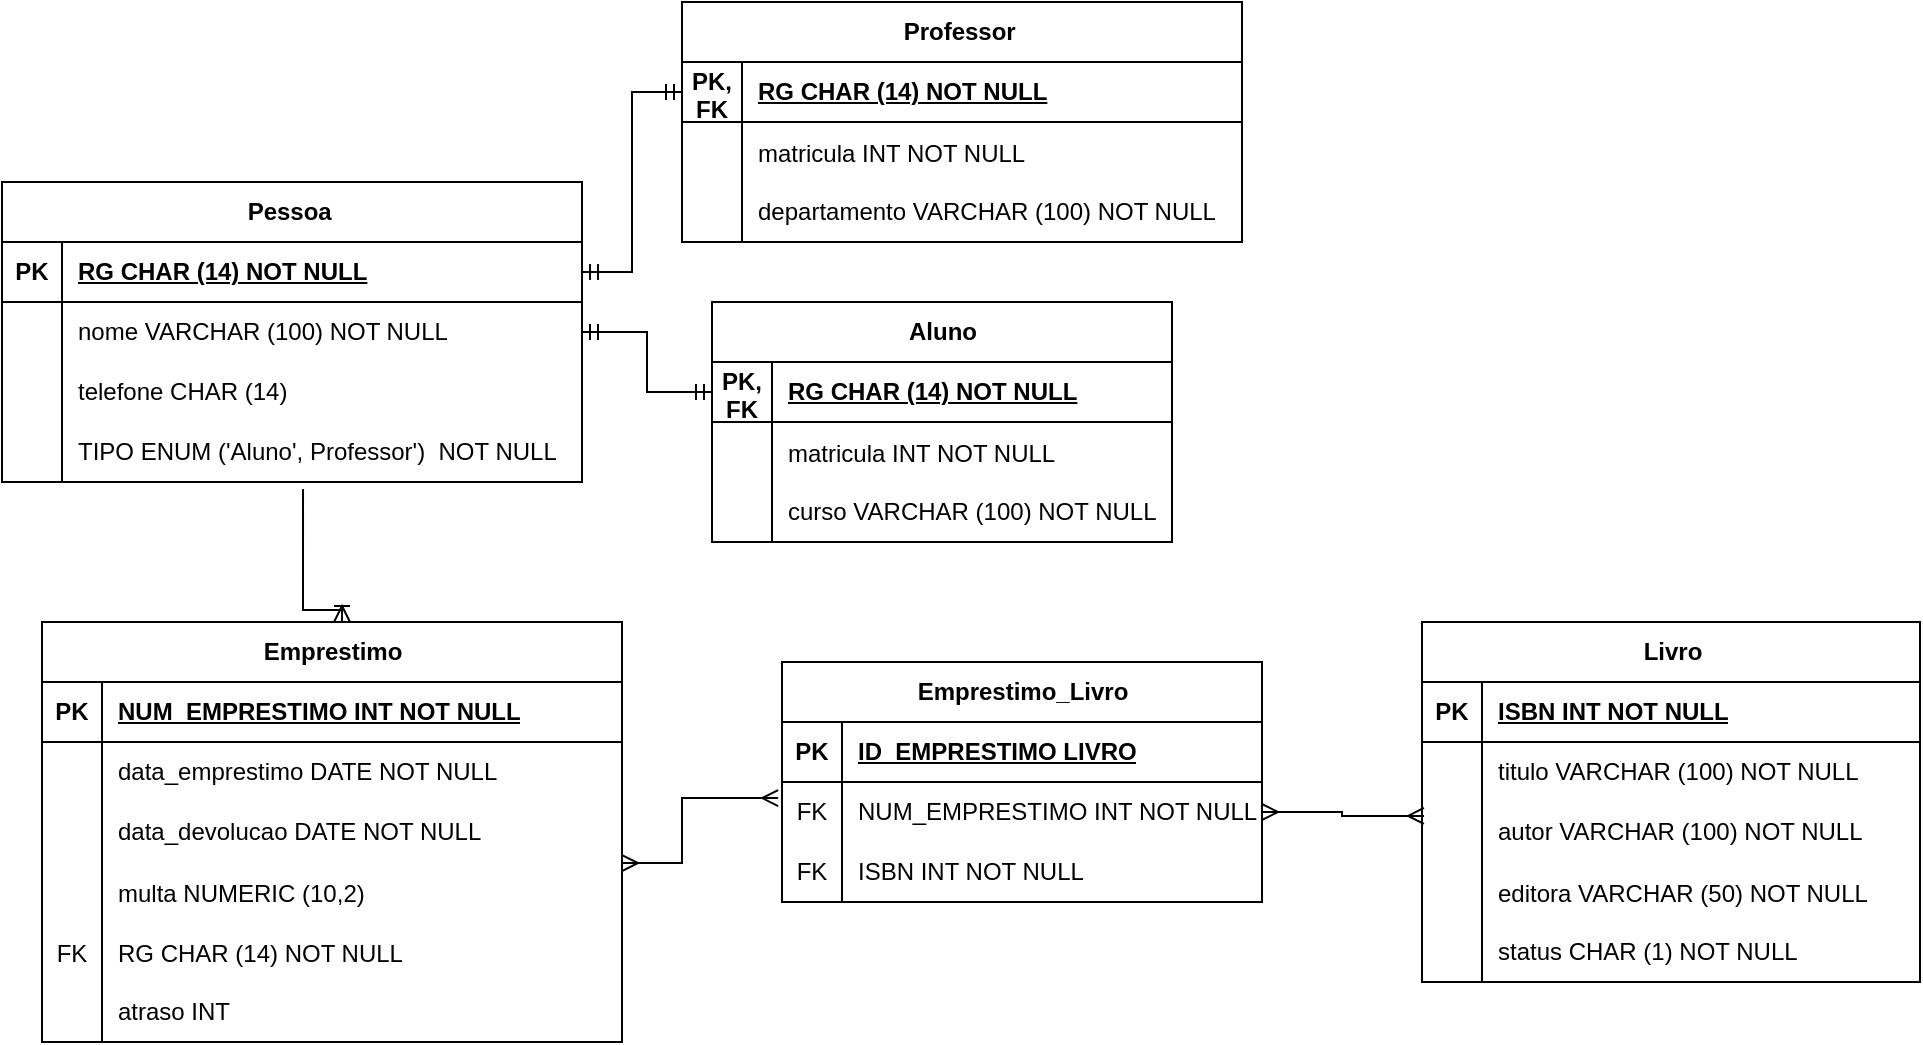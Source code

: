 <mxfile version="24.8.6">
  <diagram name="Página-1" id="VPwl-P8GIFrnqYpuES0P">
    <mxGraphModel dx="880" dy="1637" grid="1" gridSize="10" guides="1" tooltips="1" connect="1" arrows="1" fold="1" page="1" pageScale="1" pageWidth="827" pageHeight="1169" math="0" shadow="0">
      <root>
        <mxCell id="0" />
        <mxCell id="1" parent="0" />
        <mxCell id="wAEbkP4SQb0jNfC5Fs4B-1" value="Livro" style="shape=table;startSize=30;container=1;collapsible=1;childLayout=tableLayout;fixedRows=1;rowLines=0;fontStyle=1;align=center;resizeLast=1;html=1;" vertex="1" parent="1">
          <mxGeometry x="1000" y="-30" width="249" height="180" as="geometry" />
        </mxCell>
        <mxCell id="wAEbkP4SQb0jNfC5Fs4B-2" value="" style="shape=tableRow;horizontal=0;startSize=0;swimlaneHead=0;swimlaneBody=0;fillColor=none;collapsible=0;dropTarget=0;points=[[0,0.5],[1,0.5]];portConstraint=eastwest;top=0;left=0;right=0;bottom=1;" vertex="1" parent="wAEbkP4SQb0jNfC5Fs4B-1">
          <mxGeometry y="30" width="249" height="30" as="geometry" />
        </mxCell>
        <mxCell id="wAEbkP4SQb0jNfC5Fs4B-3" value="PK" style="shape=partialRectangle;connectable=0;fillColor=none;top=0;left=0;bottom=0;right=0;fontStyle=1;overflow=hidden;whiteSpace=wrap;html=1;" vertex="1" parent="wAEbkP4SQb0jNfC5Fs4B-2">
          <mxGeometry width="30" height="30" as="geometry">
            <mxRectangle width="30" height="30" as="alternateBounds" />
          </mxGeometry>
        </mxCell>
        <mxCell id="wAEbkP4SQb0jNfC5Fs4B-4" value="ISBN INT NOT NULL" style="shape=partialRectangle;connectable=0;fillColor=none;top=0;left=0;bottom=0;right=0;align=left;spacingLeft=6;fontStyle=5;overflow=hidden;whiteSpace=wrap;html=1;" vertex="1" parent="wAEbkP4SQb0jNfC5Fs4B-2">
          <mxGeometry x="30" width="219" height="30" as="geometry">
            <mxRectangle width="219" height="30" as="alternateBounds" />
          </mxGeometry>
        </mxCell>
        <mxCell id="wAEbkP4SQb0jNfC5Fs4B-5" value="" style="shape=tableRow;horizontal=0;startSize=0;swimlaneHead=0;swimlaneBody=0;fillColor=none;collapsible=0;dropTarget=0;points=[[0,0.5],[1,0.5]];portConstraint=eastwest;top=0;left=0;right=0;bottom=0;" vertex="1" parent="wAEbkP4SQb0jNfC5Fs4B-1">
          <mxGeometry y="60" width="249" height="30" as="geometry" />
        </mxCell>
        <mxCell id="wAEbkP4SQb0jNfC5Fs4B-6" value="" style="shape=partialRectangle;connectable=0;fillColor=none;top=0;left=0;bottom=0;right=0;editable=1;overflow=hidden;whiteSpace=wrap;html=1;" vertex="1" parent="wAEbkP4SQb0jNfC5Fs4B-5">
          <mxGeometry width="30" height="30" as="geometry">
            <mxRectangle width="30" height="30" as="alternateBounds" />
          </mxGeometry>
        </mxCell>
        <mxCell id="wAEbkP4SQb0jNfC5Fs4B-7" value="titulo VARCHAR (100) NOT NULL" style="shape=partialRectangle;connectable=0;fillColor=none;top=0;left=0;bottom=0;right=0;align=left;spacingLeft=6;overflow=hidden;whiteSpace=wrap;html=1;" vertex="1" parent="wAEbkP4SQb0jNfC5Fs4B-5">
          <mxGeometry x="30" width="219" height="30" as="geometry">
            <mxRectangle width="219" height="30" as="alternateBounds" />
          </mxGeometry>
        </mxCell>
        <mxCell id="wAEbkP4SQb0jNfC5Fs4B-8" value="" style="shape=tableRow;horizontal=0;startSize=0;swimlaneHead=0;swimlaneBody=0;fillColor=none;collapsible=0;dropTarget=0;points=[[0,0.5],[1,0.5]];portConstraint=eastwest;top=0;left=0;right=0;bottom=0;" vertex="1" parent="wAEbkP4SQb0jNfC5Fs4B-1">
          <mxGeometry y="90" width="249" height="30" as="geometry" />
        </mxCell>
        <mxCell id="wAEbkP4SQb0jNfC5Fs4B-9" value="" style="shape=partialRectangle;connectable=0;fillColor=none;top=0;left=0;bottom=0;right=0;editable=1;overflow=hidden;whiteSpace=wrap;html=1;" vertex="1" parent="wAEbkP4SQb0jNfC5Fs4B-8">
          <mxGeometry width="30" height="30" as="geometry">
            <mxRectangle width="30" height="30" as="alternateBounds" />
          </mxGeometry>
        </mxCell>
        <mxCell id="wAEbkP4SQb0jNfC5Fs4B-10" value="autor VARCHAR (100) NOT NULL" style="shape=partialRectangle;connectable=0;fillColor=none;top=0;left=0;bottom=0;right=0;align=left;spacingLeft=6;overflow=hidden;whiteSpace=wrap;html=1;" vertex="1" parent="wAEbkP4SQb0jNfC5Fs4B-8">
          <mxGeometry x="30" width="219" height="30" as="geometry">
            <mxRectangle width="219" height="30" as="alternateBounds" />
          </mxGeometry>
        </mxCell>
        <mxCell id="wAEbkP4SQb0jNfC5Fs4B-14" value="" style="shape=tableRow;horizontal=0;startSize=0;swimlaneHead=0;swimlaneBody=0;fillColor=none;collapsible=0;dropTarget=0;points=[[0,0.5],[1,0.5]];portConstraint=eastwest;top=0;left=0;right=0;bottom=0;" vertex="1" parent="wAEbkP4SQb0jNfC5Fs4B-1">
          <mxGeometry y="120" width="249" height="30" as="geometry" />
        </mxCell>
        <mxCell id="wAEbkP4SQb0jNfC5Fs4B-15" value="" style="shape=partialRectangle;connectable=0;fillColor=none;top=0;left=0;bottom=0;right=0;editable=1;overflow=hidden;" vertex="1" parent="wAEbkP4SQb0jNfC5Fs4B-14">
          <mxGeometry width="30" height="30" as="geometry">
            <mxRectangle width="30" height="30" as="alternateBounds" />
          </mxGeometry>
        </mxCell>
        <mxCell id="wAEbkP4SQb0jNfC5Fs4B-16" value="editora VARCHAR (50) NOT NULL" style="shape=partialRectangle;connectable=0;fillColor=none;top=0;left=0;bottom=0;right=0;align=left;spacingLeft=6;overflow=hidden;" vertex="1" parent="wAEbkP4SQb0jNfC5Fs4B-14">
          <mxGeometry x="30" width="219" height="30" as="geometry">
            <mxRectangle width="219" height="30" as="alternateBounds" />
          </mxGeometry>
        </mxCell>
        <mxCell id="wAEbkP4SQb0jNfC5Fs4B-11" value="" style="shape=tableRow;horizontal=0;startSize=0;swimlaneHead=0;swimlaneBody=0;fillColor=none;collapsible=0;dropTarget=0;points=[[0,0.5],[1,0.5]];portConstraint=eastwest;top=0;left=0;right=0;bottom=0;" vertex="1" parent="wAEbkP4SQb0jNfC5Fs4B-1">
          <mxGeometry y="150" width="249" height="30" as="geometry" />
        </mxCell>
        <mxCell id="wAEbkP4SQb0jNfC5Fs4B-12" value="" style="shape=partialRectangle;connectable=0;fillColor=none;top=0;left=0;bottom=0;right=0;editable=1;overflow=hidden;whiteSpace=wrap;html=1;" vertex="1" parent="wAEbkP4SQb0jNfC5Fs4B-11">
          <mxGeometry width="30" height="30" as="geometry">
            <mxRectangle width="30" height="30" as="alternateBounds" />
          </mxGeometry>
        </mxCell>
        <mxCell id="wAEbkP4SQb0jNfC5Fs4B-13" value="status CHAR (1) NOT NULL" style="shape=partialRectangle;connectable=0;fillColor=none;top=0;left=0;bottom=0;right=0;align=left;spacingLeft=6;overflow=hidden;whiteSpace=wrap;html=1;" vertex="1" parent="wAEbkP4SQb0jNfC5Fs4B-11">
          <mxGeometry x="30" width="219" height="30" as="geometry">
            <mxRectangle width="219" height="30" as="alternateBounds" />
          </mxGeometry>
        </mxCell>
        <mxCell id="wAEbkP4SQb0jNfC5Fs4B-17" value="Pessoa&amp;nbsp;" style="shape=table;startSize=30;container=1;collapsible=1;childLayout=tableLayout;fixedRows=1;rowLines=0;fontStyle=1;align=center;resizeLast=1;html=1;" vertex="1" parent="1">
          <mxGeometry x="290" y="-250" width="290" height="150" as="geometry" />
        </mxCell>
        <mxCell id="wAEbkP4SQb0jNfC5Fs4B-18" value="" style="shape=tableRow;horizontal=0;startSize=0;swimlaneHead=0;swimlaneBody=0;fillColor=none;collapsible=0;dropTarget=0;points=[[0,0.5],[1,0.5]];portConstraint=eastwest;top=0;left=0;right=0;bottom=1;" vertex="1" parent="wAEbkP4SQb0jNfC5Fs4B-17">
          <mxGeometry y="30" width="290" height="30" as="geometry" />
        </mxCell>
        <mxCell id="wAEbkP4SQb0jNfC5Fs4B-19" value="PK" style="shape=partialRectangle;connectable=0;fillColor=none;top=0;left=0;bottom=0;right=0;fontStyle=1;overflow=hidden;whiteSpace=wrap;html=1;" vertex="1" parent="wAEbkP4SQb0jNfC5Fs4B-18">
          <mxGeometry width="30" height="30" as="geometry">
            <mxRectangle width="30" height="30" as="alternateBounds" />
          </mxGeometry>
        </mxCell>
        <mxCell id="wAEbkP4SQb0jNfC5Fs4B-20" value="RG CHAR (14) NOT NULL" style="shape=partialRectangle;connectable=0;fillColor=none;top=0;left=0;bottom=0;right=0;align=left;spacingLeft=6;fontStyle=5;overflow=hidden;whiteSpace=wrap;html=1;" vertex="1" parent="wAEbkP4SQb0jNfC5Fs4B-18">
          <mxGeometry x="30" width="260" height="30" as="geometry">
            <mxRectangle width="260" height="30" as="alternateBounds" />
          </mxGeometry>
        </mxCell>
        <mxCell id="wAEbkP4SQb0jNfC5Fs4B-21" value="" style="shape=tableRow;horizontal=0;startSize=0;swimlaneHead=0;swimlaneBody=0;fillColor=none;collapsible=0;dropTarget=0;points=[[0,0.5],[1,0.5]];portConstraint=eastwest;top=0;left=0;right=0;bottom=0;" vertex="1" parent="wAEbkP4SQb0jNfC5Fs4B-17">
          <mxGeometry y="60" width="290" height="30" as="geometry" />
        </mxCell>
        <mxCell id="wAEbkP4SQb0jNfC5Fs4B-22" value="" style="shape=partialRectangle;connectable=0;fillColor=none;top=0;left=0;bottom=0;right=0;editable=1;overflow=hidden;whiteSpace=wrap;html=1;" vertex="1" parent="wAEbkP4SQb0jNfC5Fs4B-21">
          <mxGeometry width="30" height="30" as="geometry">
            <mxRectangle width="30" height="30" as="alternateBounds" />
          </mxGeometry>
        </mxCell>
        <mxCell id="wAEbkP4SQb0jNfC5Fs4B-23" value="nome VARCHAR (100) NOT NULL" style="shape=partialRectangle;connectable=0;fillColor=none;top=0;left=0;bottom=0;right=0;align=left;spacingLeft=6;overflow=hidden;whiteSpace=wrap;html=1;" vertex="1" parent="wAEbkP4SQb0jNfC5Fs4B-21">
          <mxGeometry x="30" width="260" height="30" as="geometry">
            <mxRectangle width="260" height="30" as="alternateBounds" />
          </mxGeometry>
        </mxCell>
        <mxCell id="wAEbkP4SQb0jNfC5Fs4B-24" value="" style="shape=tableRow;horizontal=0;startSize=0;swimlaneHead=0;swimlaneBody=0;fillColor=none;collapsible=0;dropTarget=0;points=[[0,0.5],[1,0.5]];portConstraint=eastwest;top=0;left=0;right=0;bottom=0;" vertex="1" parent="wAEbkP4SQb0jNfC5Fs4B-17">
          <mxGeometry y="90" width="290" height="30" as="geometry" />
        </mxCell>
        <mxCell id="wAEbkP4SQb0jNfC5Fs4B-25" value="" style="shape=partialRectangle;connectable=0;fillColor=none;top=0;left=0;bottom=0;right=0;editable=1;overflow=hidden;whiteSpace=wrap;html=1;" vertex="1" parent="wAEbkP4SQb0jNfC5Fs4B-24">
          <mxGeometry width="30" height="30" as="geometry">
            <mxRectangle width="30" height="30" as="alternateBounds" />
          </mxGeometry>
        </mxCell>
        <mxCell id="wAEbkP4SQb0jNfC5Fs4B-26" value="telefone CHAR (14)&amp;nbsp;" style="shape=partialRectangle;connectable=0;fillColor=none;top=0;left=0;bottom=0;right=0;align=left;spacingLeft=6;overflow=hidden;whiteSpace=wrap;html=1;" vertex="1" parent="wAEbkP4SQb0jNfC5Fs4B-24">
          <mxGeometry x="30" width="260" height="30" as="geometry">
            <mxRectangle width="260" height="30" as="alternateBounds" />
          </mxGeometry>
        </mxCell>
        <mxCell id="wAEbkP4SQb0jNfC5Fs4B-27" value="" style="shape=tableRow;horizontal=0;startSize=0;swimlaneHead=0;swimlaneBody=0;fillColor=none;collapsible=0;dropTarget=0;points=[[0,0.5],[1,0.5]];portConstraint=eastwest;top=0;left=0;right=0;bottom=0;" vertex="1" parent="wAEbkP4SQb0jNfC5Fs4B-17">
          <mxGeometry y="120" width="290" height="30" as="geometry" />
        </mxCell>
        <mxCell id="wAEbkP4SQb0jNfC5Fs4B-28" value="" style="shape=partialRectangle;connectable=0;fillColor=none;top=0;left=0;bottom=0;right=0;editable=1;overflow=hidden;whiteSpace=wrap;html=1;" vertex="1" parent="wAEbkP4SQb0jNfC5Fs4B-27">
          <mxGeometry width="30" height="30" as="geometry">
            <mxRectangle width="30" height="30" as="alternateBounds" />
          </mxGeometry>
        </mxCell>
        <mxCell id="wAEbkP4SQb0jNfC5Fs4B-29" value="TIPO ENUM (&#39;Aluno&#39;, Professor&#39;)&amp;nbsp; NOT NULL" style="shape=partialRectangle;connectable=0;fillColor=none;top=0;left=0;bottom=0;right=0;align=left;spacingLeft=6;overflow=hidden;whiteSpace=wrap;html=1;" vertex="1" parent="wAEbkP4SQb0jNfC5Fs4B-27">
          <mxGeometry x="30" width="260" height="30" as="geometry">
            <mxRectangle width="260" height="30" as="alternateBounds" />
          </mxGeometry>
        </mxCell>
        <mxCell id="wAEbkP4SQb0jNfC5Fs4B-30" value="Aluno" style="shape=table;startSize=30;container=1;collapsible=1;childLayout=tableLayout;fixedRows=1;rowLines=0;fontStyle=1;align=center;resizeLast=1;html=1;" vertex="1" parent="1">
          <mxGeometry x="645" y="-190" width="230" height="120" as="geometry" />
        </mxCell>
        <mxCell id="wAEbkP4SQb0jNfC5Fs4B-31" value="" style="shape=tableRow;horizontal=0;startSize=0;swimlaneHead=0;swimlaneBody=0;fillColor=none;collapsible=0;dropTarget=0;points=[[0,0.5],[1,0.5]];portConstraint=eastwest;top=0;left=0;right=0;bottom=1;" vertex="1" parent="wAEbkP4SQb0jNfC5Fs4B-30">
          <mxGeometry y="30" width="230" height="30" as="geometry" />
        </mxCell>
        <mxCell id="wAEbkP4SQb0jNfC5Fs4B-32" value="PK, FK" style="shape=partialRectangle;connectable=0;fillColor=none;top=0;left=0;bottom=0;right=0;fontStyle=1;overflow=hidden;whiteSpace=wrap;html=1;" vertex="1" parent="wAEbkP4SQb0jNfC5Fs4B-31">
          <mxGeometry width="30" height="30" as="geometry">
            <mxRectangle width="30" height="30" as="alternateBounds" />
          </mxGeometry>
        </mxCell>
        <mxCell id="wAEbkP4SQb0jNfC5Fs4B-33" value="RG CHAR (14) NOT NULL" style="shape=partialRectangle;connectable=0;fillColor=none;top=0;left=0;bottom=0;right=0;align=left;spacingLeft=6;fontStyle=5;overflow=hidden;whiteSpace=wrap;html=1;" vertex="1" parent="wAEbkP4SQb0jNfC5Fs4B-31">
          <mxGeometry x="30" width="200" height="30" as="geometry">
            <mxRectangle width="200" height="30" as="alternateBounds" />
          </mxGeometry>
        </mxCell>
        <mxCell id="wAEbkP4SQb0jNfC5Fs4B-130" value="" style="shape=tableRow;horizontal=0;startSize=0;swimlaneHead=0;swimlaneBody=0;fillColor=none;collapsible=0;dropTarget=0;points=[[0,0.5],[1,0.5]];portConstraint=eastwest;top=0;left=0;right=0;bottom=0;fontFamily=Helvetica;fontSize=12;fontColor=default;labelBackgroundColor=default;" vertex="1" parent="wAEbkP4SQb0jNfC5Fs4B-30">
          <mxGeometry y="60" width="230" height="30" as="geometry" />
        </mxCell>
        <mxCell id="wAEbkP4SQb0jNfC5Fs4B-131" value="" style="shape=partialRectangle;connectable=0;fillColor=none;top=0;left=0;bottom=0;right=0;editable=1;overflow=hidden;fontFamily=Helvetica;fontSize=12;fontColor=default;labelBackgroundColor=default;" vertex="1" parent="wAEbkP4SQb0jNfC5Fs4B-130">
          <mxGeometry width="30" height="30" as="geometry">
            <mxRectangle width="30" height="30" as="alternateBounds" />
          </mxGeometry>
        </mxCell>
        <mxCell id="wAEbkP4SQb0jNfC5Fs4B-132" value="matricula INT NOT NULL" style="shape=partialRectangle;connectable=0;fillColor=none;top=0;left=0;bottom=0;right=0;align=left;spacingLeft=6;overflow=hidden;fontFamily=Helvetica;fontSize=12;fontColor=default;labelBackgroundColor=default;" vertex="1" parent="wAEbkP4SQb0jNfC5Fs4B-130">
          <mxGeometry x="30" width="200" height="30" as="geometry">
            <mxRectangle width="200" height="30" as="alternateBounds" />
          </mxGeometry>
        </mxCell>
        <mxCell id="wAEbkP4SQb0jNfC5Fs4B-34" value="" style="shape=tableRow;horizontal=0;startSize=0;swimlaneHead=0;swimlaneBody=0;fillColor=none;collapsible=0;dropTarget=0;points=[[0,0.5],[1,0.5]];portConstraint=eastwest;top=0;left=0;right=0;bottom=0;" vertex="1" parent="wAEbkP4SQb0jNfC5Fs4B-30">
          <mxGeometry y="90" width="230" height="30" as="geometry" />
        </mxCell>
        <mxCell id="wAEbkP4SQb0jNfC5Fs4B-35" value="" style="shape=partialRectangle;connectable=0;fillColor=none;top=0;left=0;bottom=0;right=0;editable=1;overflow=hidden;whiteSpace=wrap;html=1;" vertex="1" parent="wAEbkP4SQb0jNfC5Fs4B-34">
          <mxGeometry width="30" height="30" as="geometry">
            <mxRectangle width="30" height="30" as="alternateBounds" />
          </mxGeometry>
        </mxCell>
        <mxCell id="wAEbkP4SQb0jNfC5Fs4B-36" value="curso VARCHAR (100) NOT NULL" style="shape=partialRectangle;connectable=0;fillColor=none;top=0;left=0;bottom=0;right=0;align=left;spacingLeft=6;overflow=hidden;whiteSpace=wrap;html=1;" vertex="1" parent="wAEbkP4SQb0jNfC5Fs4B-34">
          <mxGeometry x="30" width="200" height="30" as="geometry">
            <mxRectangle width="200" height="30" as="alternateBounds" />
          </mxGeometry>
        </mxCell>
        <mxCell id="wAEbkP4SQb0jNfC5Fs4B-43" value="Professor&amp;nbsp;" style="shape=table;startSize=30;container=1;collapsible=1;childLayout=tableLayout;fixedRows=1;rowLines=0;fontStyle=1;align=center;resizeLast=1;html=1;" vertex="1" parent="1">
          <mxGeometry x="630" y="-340" width="280" height="120" as="geometry" />
        </mxCell>
        <mxCell id="wAEbkP4SQb0jNfC5Fs4B-44" value="" style="shape=tableRow;horizontal=0;startSize=0;swimlaneHead=0;swimlaneBody=0;fillColor=none;collapsible=0;dropTarget=0;points=[[0,0.5],[1,0.5]];portConstraint=eastwest;top=0;left=0;right=0;bottom=1;" vertex="1" parent="wAEbkP4SQb0jNfC5Fs4B-43">
          <mxGeometry y="30" width="280" height="30" as="geometry" />
        </mxCell>
        <mxCell id="wAEbkP4SQb0jNfC5Fs4B-45" value="PK, FK" style="shape=partialRectangle;connectable=0;fillColor=none;top=0;left=0;bottom=0;right=0;fontStyle=1;overflow=hidden;whiteSpace=wrap;html=1;" vertex="1" parent="wAEbkP4SQb0jNfC5Fs4B-44">
          <mxGeometry width="30" height="30" as="geometry">
            <mxRectangle width="30" height="30" as="alternateBounds" />
          </mxGeometry>
        </mxCell>
        <mxCell id="wAEbkP4SQb0jNfC5Fs4B-46" value="RG CHAR (14) NOT NULL" style="shape=partialRectangle;connectable=0;fillColor=none;top=0;left=0;bottom=0;right=0;align=left;spacingLeft=6;fontStyle=5;overflow=hidden;whiteSpace=wrap;html=1;" vertex="1" parent="wAEbkP4SQb0jNfC5Fs4B-44">
          <mxGeometry x="30" width="250" height="30" as="geometry">
            <mxRectangle width="250" height="30" as="alternateBounds" />
          </mxGeometry>
        </mxCell>
        <mxCell id="wAEbkP4SQb0jNfC5Fs4B-127" value="" style="shape=tableRow;horizontal=0;startSize=0;swimlaneHead=0;swimlaneBody=0;fillColor=none;collapsible=0;dropTarget=0;points=[[0,0.5],[1,0.5]];portConstraint=eastwest;top=0;left=0;right=0;bottom=0;fontFamily=Helvetica;fontSize=12;fontColor=default;labelBackgroundColor=default;" vertex="1" parent="wAEbkP4SQb0jNfC5Fs4B-43">
          <mxGeometry y="60" width="280" height="30" as="geometry" />
        </mxCell>
        <mxCell id="wAEbkP4SQb0jNfC5Fs4B-128" value="" style="shape=partialRectangle;connectable=0;fillColor=none;top=0;left=0;bottom=0;right=0;editable=1;overflow=hidden;fontFamily=Helvetica;fontSize=12;fontColor=default;labelBackgroundColor=default;" vertex="1" parent="wAEbkP4SQb0jNfC5Fs4B-127">
          <mxGeometry width="30" height="30" as="geometry">
            <mxRectangle width="30" height="30" as="alternateBounds" />
          </mxGeometry>
        </mxCell>
        <mxCell id="wAEbkP4SQb0jNfC5Fs4B-129" value="matricula INT NOT NULL" style="shape=partialRectangle;connectable=0;fillColor=none;top=0;left=0;bottom=0;right=0;align=left;spacingLeft=6;overflow=hidden;fontFamily=Helvetica;fontSize=12;fontColor=default;labelBackgroundColor=default;" vertex="1" parent="wAEbkP4SQb0jNfC5Fs4B-127">
          <mxGeometry x="30" width="250" height="30" as="geometry">
            <mxRectangle width="250" height="30" as="alternateBounds" />
          </mxGeometry>
        </mxCell>
        <mxCell id="wAEbkP4SQb0jNfC5Fs4B-47" value="" style="shape=tableRow;horizontal=0;startSize=0;swimlaneHead=0;swimlaneBody=0;fillColor=none;collapsible=0;dropTarget=0;points=[[0,0.5],[1,0.5]];portConstraint=eastwest;top=0;left=0;right=0;bottom=0;" vertex="1" parent="wAEbkP4SQb0jNfC5Fs4B-43">
          <mxGeometry y="90" width="280" height="30" as="geometry" />
        </mxCell>
        <mxCell id="wAEbkP4SQb0jNfC5Fs4B-48" value="" style="shape=partialRectangle;connectable=0;fillColor=none;top=0;left=0;bottom=0;right=0;editable=1;overflow=hidden;whiteSpace=wrap;html=1;" vertex="1" parent="wAEbkP4SQb0jNfC5Fs4B-47">
          <mxGeometry width="30" height="30" as="geometry">
            <mxRectangle width="30" height="30" as="alternateBounds" />
          </mxGeometry>
        </mxCell>
        <mxCell id="wAEbkP4SQb0jNfC5Fs4B-49" value="departamento VARCHAR (100) NOT NULL" style="shape=partialRectangle;connectable=0;fillColor=none;top=0;left=0;bottom=0;right=0;align=left;spacingLeft=6;overflow=hidden;whiteSpace=wrap;html=1;" vertex="1" parent="wAEbkP4SQb0jNfC5Fs4B-47">
          <mxGeometry x="30" width="250" height="30" as="geometry">
            <mxRectangle width="250" height="30" as="alternateBounds" />
          </mxGeometry>
        </mxCell>
        <mxCell id="wAEbkP4SQb0jNfC5Fs4B-75" value="Emprestimo" style="shape=table;startSize=30;container=1;collapsible=1;childLayout=tableLayout;fixedRows=1;rowLines=0;fontStyle=1;align=center;resizeLast=1;html=1;" vertex="1" parent="1">
          <mxGeometry x="310" y="-30" width="290" height="210" as="geometry" />
        </mxCell>
        <mxCell id="wAEbkP4SQb0jNfC5Fs4B-76" value="" style="shape=tableRow;horizontal=0;startSize=0;swimlaneHead=0;swimlaneBody=0;fillColor=none;collapsible=0;dropTarget=0;points=[[0,0.5],[1,0.5]];portConstraint=eastwest;top=0;left=0;right=0;bottom=1;" vertex="1" parent="wAEbkP4SQb0jNfC5Fs4B-75">
          <mxGeometry y="30" width="290" height="30" as="geometry" />
        </mxCell>
        <mxCell id="wAEbkP4SQb0jNfC5Fs4B-77" value="PK" style="shape=partialRectangle;connectable=0;fillColor=none;top=0;left=0;bottom=0;right=0;fontStyle=1;overflow=hidden;whiteSpace=wrap;html=1;" vertex="1" parent="wAEbkP4SQb0jNfC5Fs4B-76">
          <mxGeometry width="30" height="30" as="geometry">
            <mxRectangle width="30" height="30" as="alternateBounds" />
          </mxGeometry>
        </mxCell>
        <mxCell id="wAEbkP4SQb0jNfC5Fs4B-78" value="NUM_EMPRESTIMO INT NOT NULL" style="shape=partialRectangle;connectable=0;fillColor=none;top=0;left=0;bottom=0;right=0;align=left;spacingLeft=6;fontStyle=5;overflow=hidden;whiteSpace=wrap;html=1;" vertex="1" parent="wAEbkP4SQb0jNfC5Fs4B-76">
          <mxGeometry x="30" width="260" height="30" as="geometry">
            <mxRectangle width="260" height="30" as="alternateBounds" />
          </mxGeometry>
        </mxCell>
        <mxCell id="wAEbkP4SQb0jNfC5Fs4B-79" value="" style="shape=tableRow;horizontal=0;startSize=0;swimlaneHead=0;swimlaneBody=0;fillColor=none;collapsible=0;dropTarget=0;points=[[0,0.5],[1,0.5]];portConstraint=eastwest;top=0;left=0;right=0;bottom=0;" vertex="1" parent="wAEbkP4SQb0jNfC5Fs4B-75">
          <mxGeometry y="60" width="290" height="30" as="geometry" />
        </mxCell>
        <mxCell id="wAEbkP4SQb0jNfC5Fs4B-80" value="" style="shape=partialRectangle;connectable=0;fillColor=none;top=0;left=0;bottom=0;right=0;editable=1;overflow=hidden;whiteSpace=wrap;html=1;" vertex="1" parent="wAEbkP4SQb0jNfC5Fs4B-79">
          <mxGeometry width="30" height="30" as="geometry">
            <mxRectangle width="30" height="30" as="alternateBounds" />
          </mxGeometry>
        </mxCell>
        <mxCell id="wAEbkP4SQb0jNfC5Fs4B-81" value="data_emprestimo DATE NOT NULL&lt;span style=&quot;white-space: pre;&quot;&gt;&#x9;&lt;/span&gt;" style="shape=partialRectangle;connectable=0;fillColor=none;top=0;left=0;bottom=0;right=0;align=left;spacingLeft=6;overflow=hidden;whiteSpace=wrap;html=1;" vertex="1" parent="wAEbkP4SQb0jNfC5Fs4B-79">
          <mxGeometry x="30" width="260" height="30" as="geometry">
            <mxRectangle width="260" height="30" as="alternateBounds" />
          </mxGeometry>
        </mxCell>
        <mxCell id="wAEbkP4SQb0jNfC5Fs4B-82" value="" style="shape=tableRow;horizontal=0;startSize=0;swimlaneHead=0;swimlaneBody=0;fillColor=none;collapsible=0;dropTarget=0;points=[[0,0.5],[1,0.5]];portConstraint=eastwest;top=0;left=0;right=0;bottom=0;" vertex="1" parent="wAEbkP4SQb0jNfC5Fs4B-75">
          <mxGeometry y="90" width="290" height="30" as="geometry" />
        </mxCell>
        <mxCell id="wAEbkP4SQb0jNfC5Fs4B-83" value="" style="shape=partialRectangle;connectable=0;fillColor=none;top=0;left=0;bottom=0;right=0;editable=1;overflow=hidden;whiteSpace=wrap;html=1;" vertex="1" parent="wAEbkP4SQb0jNfC5Fs4B-82">
          <mxGeometry width="30" height="30" as="geometry">
            <mxRectangle width="30" height="30" as="alternateBounds" />
          </mxGeometry>
        </mxCell>
        <mxCell id="wAEbkP4SQb0jNfC5Fs4B-84" value="data_devolucao DATE NOT NULL" style="shape=partialRectangle;connectable=0;fillColor=none;top=0;left=0;bottom=0;right=0;align=left;spacingLeft=6;overflow=hidden;whiteSpace=wrap;html=1;" vertex="1" parent="wAEbkP4SQb0jNfC5Fs4B-82">
          <mxGeometry x="30" width="260" height="30" as="geometry">
            <mxRectangle width="260" height="30" as="alternateBounds" />
          </mxGeometry>
        </mxCell>
        <mxCell id="wAEbkP4SQb0jNfC5Fs4B-85" value="" style="shape=tableRow;horizontal=0;startSize=0;swimlaneHead=0;swimlaneBody=0;fillColor=none;collapsible=0;dropTarget=0;points=[[0,0.5],[1,0.5]];portConstraint=eastwest;top=0;left=0;right=0;bottom=0;" vertex="1" parent="wAEbkP4SQb0jNfC5Fs4B-75">
          <mxGeometry y="120" width="290" height="30" as="geometry" />
        </mxCell>
        <mxCell id="wAEbkP4SQb0jNfC5Fs4B-86" value="" style="shape=partialRectangle;connectable=0;fillColor=none;top=0;left=0;bottom=0;right=0;editable=1;overflow=hidden;" vertex="1" parent="wAEbkP4SQb0jNfC5Fs4B-85">
          <mxGeometry width="30" height="30" as="geometry">
            <mxRectangle width="30" height="30" as="alternateBounds" />
          </mxGeometry>
        </mxCell>
        <mxCell id="wAEbkP4SQb0jNfC5Fs4B-87" value="multa NUMERIC (10,2)" style="shape=partialRectangle;connectable=0;fillColor=none;top=0;left=0;bottom=0;right=0;align=left;spacingLeft=6;overflow=hidden;" vertex="1" parent="wAEbkP4SQb0jNfC5Fs4B-85">
          <mxGeometry x="30" width="260" height="30" as="geometry">
            <mxRectangle width="260" height="30" as="alternateBounds" />
          </mxGeometry>
        </mxCell>
        <mxCell id="wAEbkP4SQb0jNfC5Fs4B-88" value="" style="shape=tableRow;horizontal=0;startSize=0;swimlaneHead=0;swimlaneBody=0;fillColor=none;collapsible=0;dropTarget=0;points=[[0,0.5],[1,0.5]];portConstraint=eastwest;top=0;left=0;right=0;bottom=0;" vertex="1" parent="wAEbkP4SQb0jNfC5Fs4B-75">
          <mxGeometry y="150" width="290" height="30" as="geometry" />
        </mxCell>
        <mxCell id="wAEbkP4SQb0jNfC5Fs4B-89" value="FK" style="shape=partialRectangle;connectable=0;fillColor=none;top=0;left=0;bottom=0;right=0;editable=1;overflow=hidden;" vertex="1" parent="wAEbkP4SQb0jNfC5Fs4B-88">
          <mxGeometry width="30" height="30" as="geometry">
            <mxRectangle width="30" height="30" as="alternateBounds" />
          </mxGeometry>
        </mxCell>
        <mxCell id="wAEbkP4SQb0jNfC5Fs4B-90" value="RG CHAR (14) NOT NULL" style="shape=partialRectangle;connectable=0;fillColor=none;top=0;left=0;bottom=0;right=0;align=left;spacingLeft=6;overflow=hidden;" vertex="1" parent="wAEbkP4SQb0jNfC5Fs4B-88">
          <mxGeometry x="30" width="260" height="30" as="geometry">
            <mxRectangle width="260" height="30" as="alternateBounds" />
          </mxGeometry>
        </mxCell>
        <mxCell id="wAEbkP4SQb0jNfC5Fs4B-91" value="" style="shape=tableRow;horizontal=0;startSize=0;swimlaneHead=0;swimlaneBody=0;fillColor=none;collapsible=0;dropTarget=0;points=[[0,0.5],[1,0.5]];portConstraint=eastwest;top=0;left=0;right=0;bottom=0;" vertex="1" parent="wAEbkP4SQb0jNfC5Fs4B-75">
          <mxGeometry y="180" width="290" height="30" as="geometry" />
        </mxCell>
        <mxCell id="wAEbkP4SQb0jNfC5Fs4B-92" value="" style="shape=partialRectangle;connectable=0;fillColor=none;top=0;left=0;bottom=0;right=0;editable=1;overflow=hidden;whiteSpace=wrap;html=1;" vertex="1" parent="wAEbkP4SQb0jNfC5Fs4B-91">
          <mxGeometry width="30" height="30" as="geometry">
            <mxRectangle width="30" height="30" as="alternateBounds" />
          </mxGeometry>
        </mxCell>
        <mxCell id="wAEbkP4SQb0jNfC5Fs4B-93" value="atraso INT" style="shape=partialRectangle;connectable=0;fillColor=none;top=0;left=0;bottom=0;right=0;align=left;spacingLeft=6;overflow=hidden;whiteSpace=wrap;html=1;" vertex="1" parent="wAEbkP4SQb0jNfC5Fs4B-91">
          <mxGeometry x="30" width="260" height="30" as="geometry">
            <mxRectangle width="260" height="30" as="alternateBounds" />
          </mxGeometry>
        </mxCell>
        <mxCell id="wAEbkP4SQb0jNfC5Fs4B-107" value="Emprestimo_Livro" style="shape=table;startSize=30;container=1;collapsible=1;childLayout=tableLayout;fixedRows=1;rowLines=0;fontStyle=1;align=center;resizeLast=1;html=1;" vertex="1" parent="1">
          <mxGeometry x="680" y="-10" width="240" height="120" as="geometry" />
        </mxCell>
        <mxCell id="wAEbkP4SQb0jNfC5Fs4B-108" value="" style="shape=tableRow;horizontal=0;startSize=0;swimlaneHead=0;swimlaneBody=0;fillColor=none;collapsible=0;dropTarget=0;points=[[0,0.5],[1,0.5]];portConstraint=eastwest;top=0;left=0;right=0;bottom=1;" vertex="1" parent="wAEbkP4SQb0jNfC5Fs4B-107">
          <mxGeometry y="30" width="240" height="30" as="geometry" />
        </mxCell>
        <mxCell id="wAEbkP4SQb0jNfC5Fs4B-109" value="PK" style="shape=partialRectangle;connectable=0;fillColor=none;top=0;left=0;bottom=0;right=0;fontStyle=1;overflow=hidden;whiteSpace=wrap;html=1;" vertex="1" parent="wAEbkP4SQb0jNfC5Fs4B-108">
          <mxGeometry width="30" height="30" as="geometry">
            <mxRectangle width="30" height="30" as="alternateBounds" />
          </mxGeometry>
        </mxCell>
        <mxCell id="wAEbkP4SQb0jNfC5Fs4B-110" value="ID_EMPRESTIMO LIVRO" style="shape=partialRectangle;connectable=0;fillColor=none;top=0;left=0;bottom=0;right=0;align=left;spacingLeft=6;fontStyle=5;overflow=hidden;whiteSpace=wrap;html=1;" vertex="1" parent="wAEbkP4SQb0jNfC5Fs4B-108">
          <mxGeometry x="30" width="210" height="30" as="geometry">
            <mxRectangle width="210" height="30" as="alternateBounds" />
          </mxGeometry>
        </mxCell>
        <mxCell id="wAEbkP4SQb0jNfC5Fs4B-111" value="" style="shape=tableRow;horizontal=0;startSize=0;swimlaneHead=0;swimlaneBody=0;fillColor=none;collapsible=0;dropTarget=0;points=[[0,0.5],[1,0.5]];portConstraint=eastwest;top=0;left=0;right=0;bottom=0;" vertex="1" parent="wAEbkP4SQb0jNfC5Fs4B-107">
          <mxGeometry y="60" width="240" height="30" as="geometry" />
        </mxCell>
        <mxCell id="wAEbkP4SQb0jNfC5Fs4B-112" value="FK" style="shape=partialRectangle;connectable=0;fillColor=none;top=0;left=0;bottom=0;right=0;editable=1;overflow=hidden;whiteSpace=wrap;html=1;" vertex="1" parent="wAEbkP4SQb0jNfC5Fs4B-111">
          <mxGeometry width="30" height="30" as="geometry">
            <mxRectangle width="30" height="30" as="alternateBounds" />
          </mxGeometry>
        </mxCell>
        <mxCell id="wAEbkP4SQb0jNfC5Fs4B-113" value="NUM_EMPRESTIMO INT NOT NULL" style="shape=partialRectangle;connectable=0;fillColor=none;top=0;left=0;bottom=0;right=0;align=left;spacingLeft=6;overflow=hidden;whiteSpace=wrap;html=1;" vertex="1" parent="wAEbkP4SQb0jNfC5Fs4B-111">
          <mxGeometry x="30" width="210" height="30" as="geometry">
            <mxRectangle width="210" height="30" as="alternateBounds" />
          </mxGeometry>
        </mxCell>
        <mxCell id="wAEbkP4SQb0jNfC5Fs4B-114" value="" style="shape=tableRow;horizontal=0;startSize=0;swimlaneHead=0;swimlaneBody=0;fillColor=none;collapsible=0;dropTarget=0;points=[[0,0.5],[1,0.5]];portConstraint=eastwest;top=0;left=0;right=0;bottom=0;" vertex="1" parent="wAEbkP4SQb0jNfC5Fs4B-107">
          <mxGeometry y="90" width="240" height="30" as="geometry" />
        </mxCell>
        <mxCell id="wAEbkP4SQb0jNfC5Fs4B-115" value="FK" style="shape=partialRectangle;connectable=0;fillColor=none;top=0;left=0;bottom=0;right=0;editable=1;overflow=hidden;whiteSpace=wrap;html=1;" vertex="1" parent="wAEbkP4SQb0jNfC5Fs4B-114">
          <mxGeometry width="30" height="30" as="geometry">
            <mxRectangle width="30" height="30" as="alternateBounds" />
          </mxGeometry>
        </mxCell>
        <mxCell id="wAEbkP4SQb0jNfC5Fs4B-116" value="ISBN INT NOT NULL" style="shape=partialRectangle;connectable=0;fillColor=none;top=0;left=0;bottom=0;right=0;align=left;spacingLeft=6;overflow=hidden;whiteSpace=wrap;html=1;" vertex="1" parent="wAEbkP4SQb0jNfC5Fs4B-114">
          <mxGeometry x="30" width="210" height="30" as="geometry">
            <mxRectangle width="210" height="30" as="alternateBounds" />
          </mxGeometry>
        </mxCell>
        <mxCell id="wAEbkP4SQb0jNfC5Fs4B-121" value="" style="edgeStyle=orthogonalEdgeStyle;fontSize=12;html=1;endArrow=ERmandOne;startArrow=ERmandOne;rounded=0;exitX=1;exitY=0.5;exitDx=0;exitDy=0;entryX=0;entryY=0.5;entryDx=0;entryDy=0;" edge="1" parent="1" source="wAEbkP4SQb0jNfC5Fs4B-21" target="wAEbkP4SQb0jNfC5Fs4B-31">
          <mxGeometry width="100" height="100" relative="1" as="geometry">
            <mxPoint x="414" y="10" as="sourcePoint" />
            <mxPoint x="514" y="-90" as="targetPoint" />
          </mxGeometry>
        </mxCell>
        <mxCell id="wAEbkP4SQb0jNfC5Fs4B-123" value="" style="edgeStyle=orthogonalEdgeStyle;fontSize=12;html=1;endArrow=ERmandOne;startArrow=ERmandOne;rounded=0;strokeColor=default;align=center;verticalAlign=middle;fontFamily=Helvetica;fontColor=default;labelBackgroundColor=default;entryX=1;entryY=0.5;entryDx=0;entryDy=0;" edge="1" parent="1" source="wAEbkP4SQb0jNfC5Fs4B-44" target="wAEbkP4SQb0jNfC5Fs4B-18">
          <mxGeometry width="100" height="100" relative="1" as="geometry">
            <mxPoint x="1532" y="-310" as="sourcePoint" />
            <mxPoint x="960" y="-210.89" as="targetPoint" />
          </mxGeometry>
        </mxCell>
        <mxCell id="wAEbkP4SQb0jNfC5Fs4B-124" value="" style="edgeStyle=orthogonalEdgeStyle;fontSize=12;html=1;endArrow=ERoneToMany;rounded=0;strokeColor=default;align=center;verticalAlign=middle;fontFamily=Helvetica;fontColor=default;labelBackgroundColor=default;exitX=0.519;exitY=1.118;exitDx=0;exitDy=0;exitPerimeter=0;" edge="1" parent="1" source="wAEbkP4SQb0jNfC5Fs4B-27" target="wAEbkP4SQb0jNfC5Fs4B-75">
          <mxGeometry width="100" height="100" relative="1" as="geometry">
            <mxPoint x="550" y="-10" as="sourcePoint" />
            <mxPoint x="780" y="-70" as="targetPoint" />
            <Array as="points">
              <mxPoint x="460" y="-36" />
              <mxPoint x="460" y="5" />
              <mxPoint x="465" y="5" />
            </Array>
          </mxGeometry>
        </mxCell>
        <mxCell id="wAEbkP4SQb0jNfC5Fs4B-125" value="" style="edgeStyle=orthogonalEdgeStyle;fontSize=12;html=1;endArrow=ERmany;startArrow=ERmany;rounded=0;strokeColor=default;align=center;verticalAlign=middle;fontFamily=Helvetica;fontColor=default;labelBackgroundColor=default;exitX=1;exitY=0.017;exitDx=0;exitDy=0;exitPerimeter=0;entryX=-0.008;entryY=0.267;entryDx=0;entryDy=0;entryPerimeter=0;" edge="1" parent="1" source="wAEbkP4SQb0jNfC5Fs4B-85" target="wAEbkP4SQb0jNfC5Fs4B-111">
          <mxGeometry width="100" height="100" relative="1" as="geometry">
            <mxPoint x="680" y="90" as="sourcePoint" />
            <mxPoint x="780" y="-10" as="targetPoint" />
            <Array as="points">
              <mxPoint x="630" y="91" />
              <mxPoint x="630" y="58" />
            </Array>
          </mxGeometry>
        </mxCell>
        <mxCell id="wAEbkP4SQb0jNfC5Fs4B-126" value="" style="edgeStyle=orthogonalEdgeStyle;fontSize=12;html=1;endArrow=ERmany;startArrow=ERmany;rounded=0;strokeColor=default;align=center;verticalAlign=middle;fontFamily=Helvetica;fontColor=default;labelBackgroundColor=default;exitX=1;exitY=0.5;exitDx=0;exitDy=0;entryX=0.004;entryY=0.233;entryDx=0;entryDy=0;entryPerimeter=0;" edge="1" parent="1" source="wAEbkP4SQb0jNfC5Fs4B-111" target="wAEbkP4SQb0jNfC5Fs4B-8">
          <mxGeometry width="100" height="100" relative="1" as="geometry">
            <mxPoint x="970" y="57.5" as="sourcePoint" />
            <mxPoint x="1165.04" y="52.49" as="targetPoint" />
          </mxGeometry>
        </mxCell>
      </root>
    </mxGraphModel>
  </diagram>
</mxfile>
